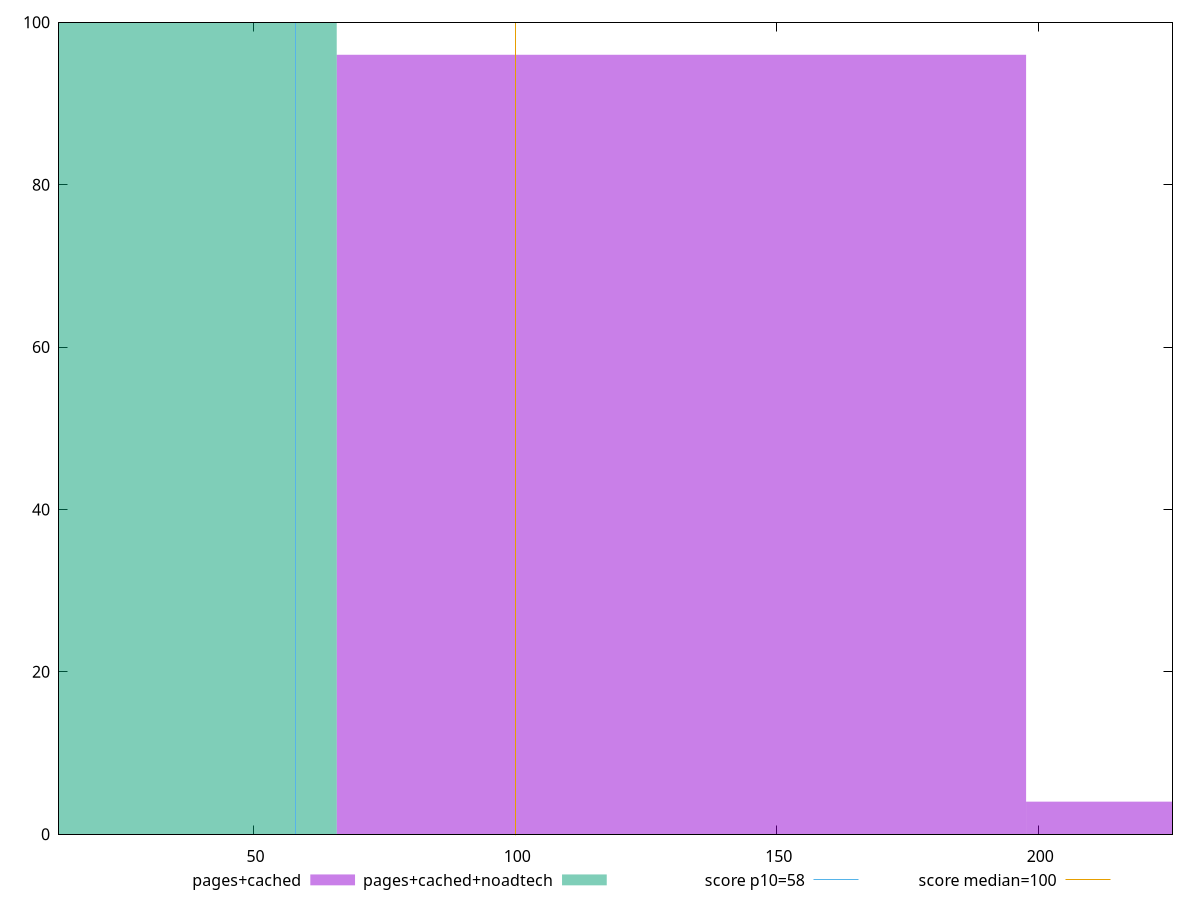 reset

$pagesCached <<EOF
131.7855719836798 96
263.5711439673596 4
EOF

$pagesCachedNoadtech <<EOF
0 100
EOF

set key outside below
set boxwidth 131.7855719836798
set xrange [12.8:225.66666666666669]
set yrange [0:100]
set trange [0:100]
set style fill transparent solid 0.5 noborder

set parametric
set terminal svg size 640, 500 enhanced background rgb 'white'
set output "report_00012_2021-02-09T11:01:39.952Z/estimated-input-latency/comparison/histogram/1_vs_2.svg"

plot $pagesCached title "pages+cached" with boxes, \
     $pagesCachedNoadtech title "pages+cached+noadtech" with boxes, \
     58,t title "score p10=58", \
     100,t title "score median=100"

reset
